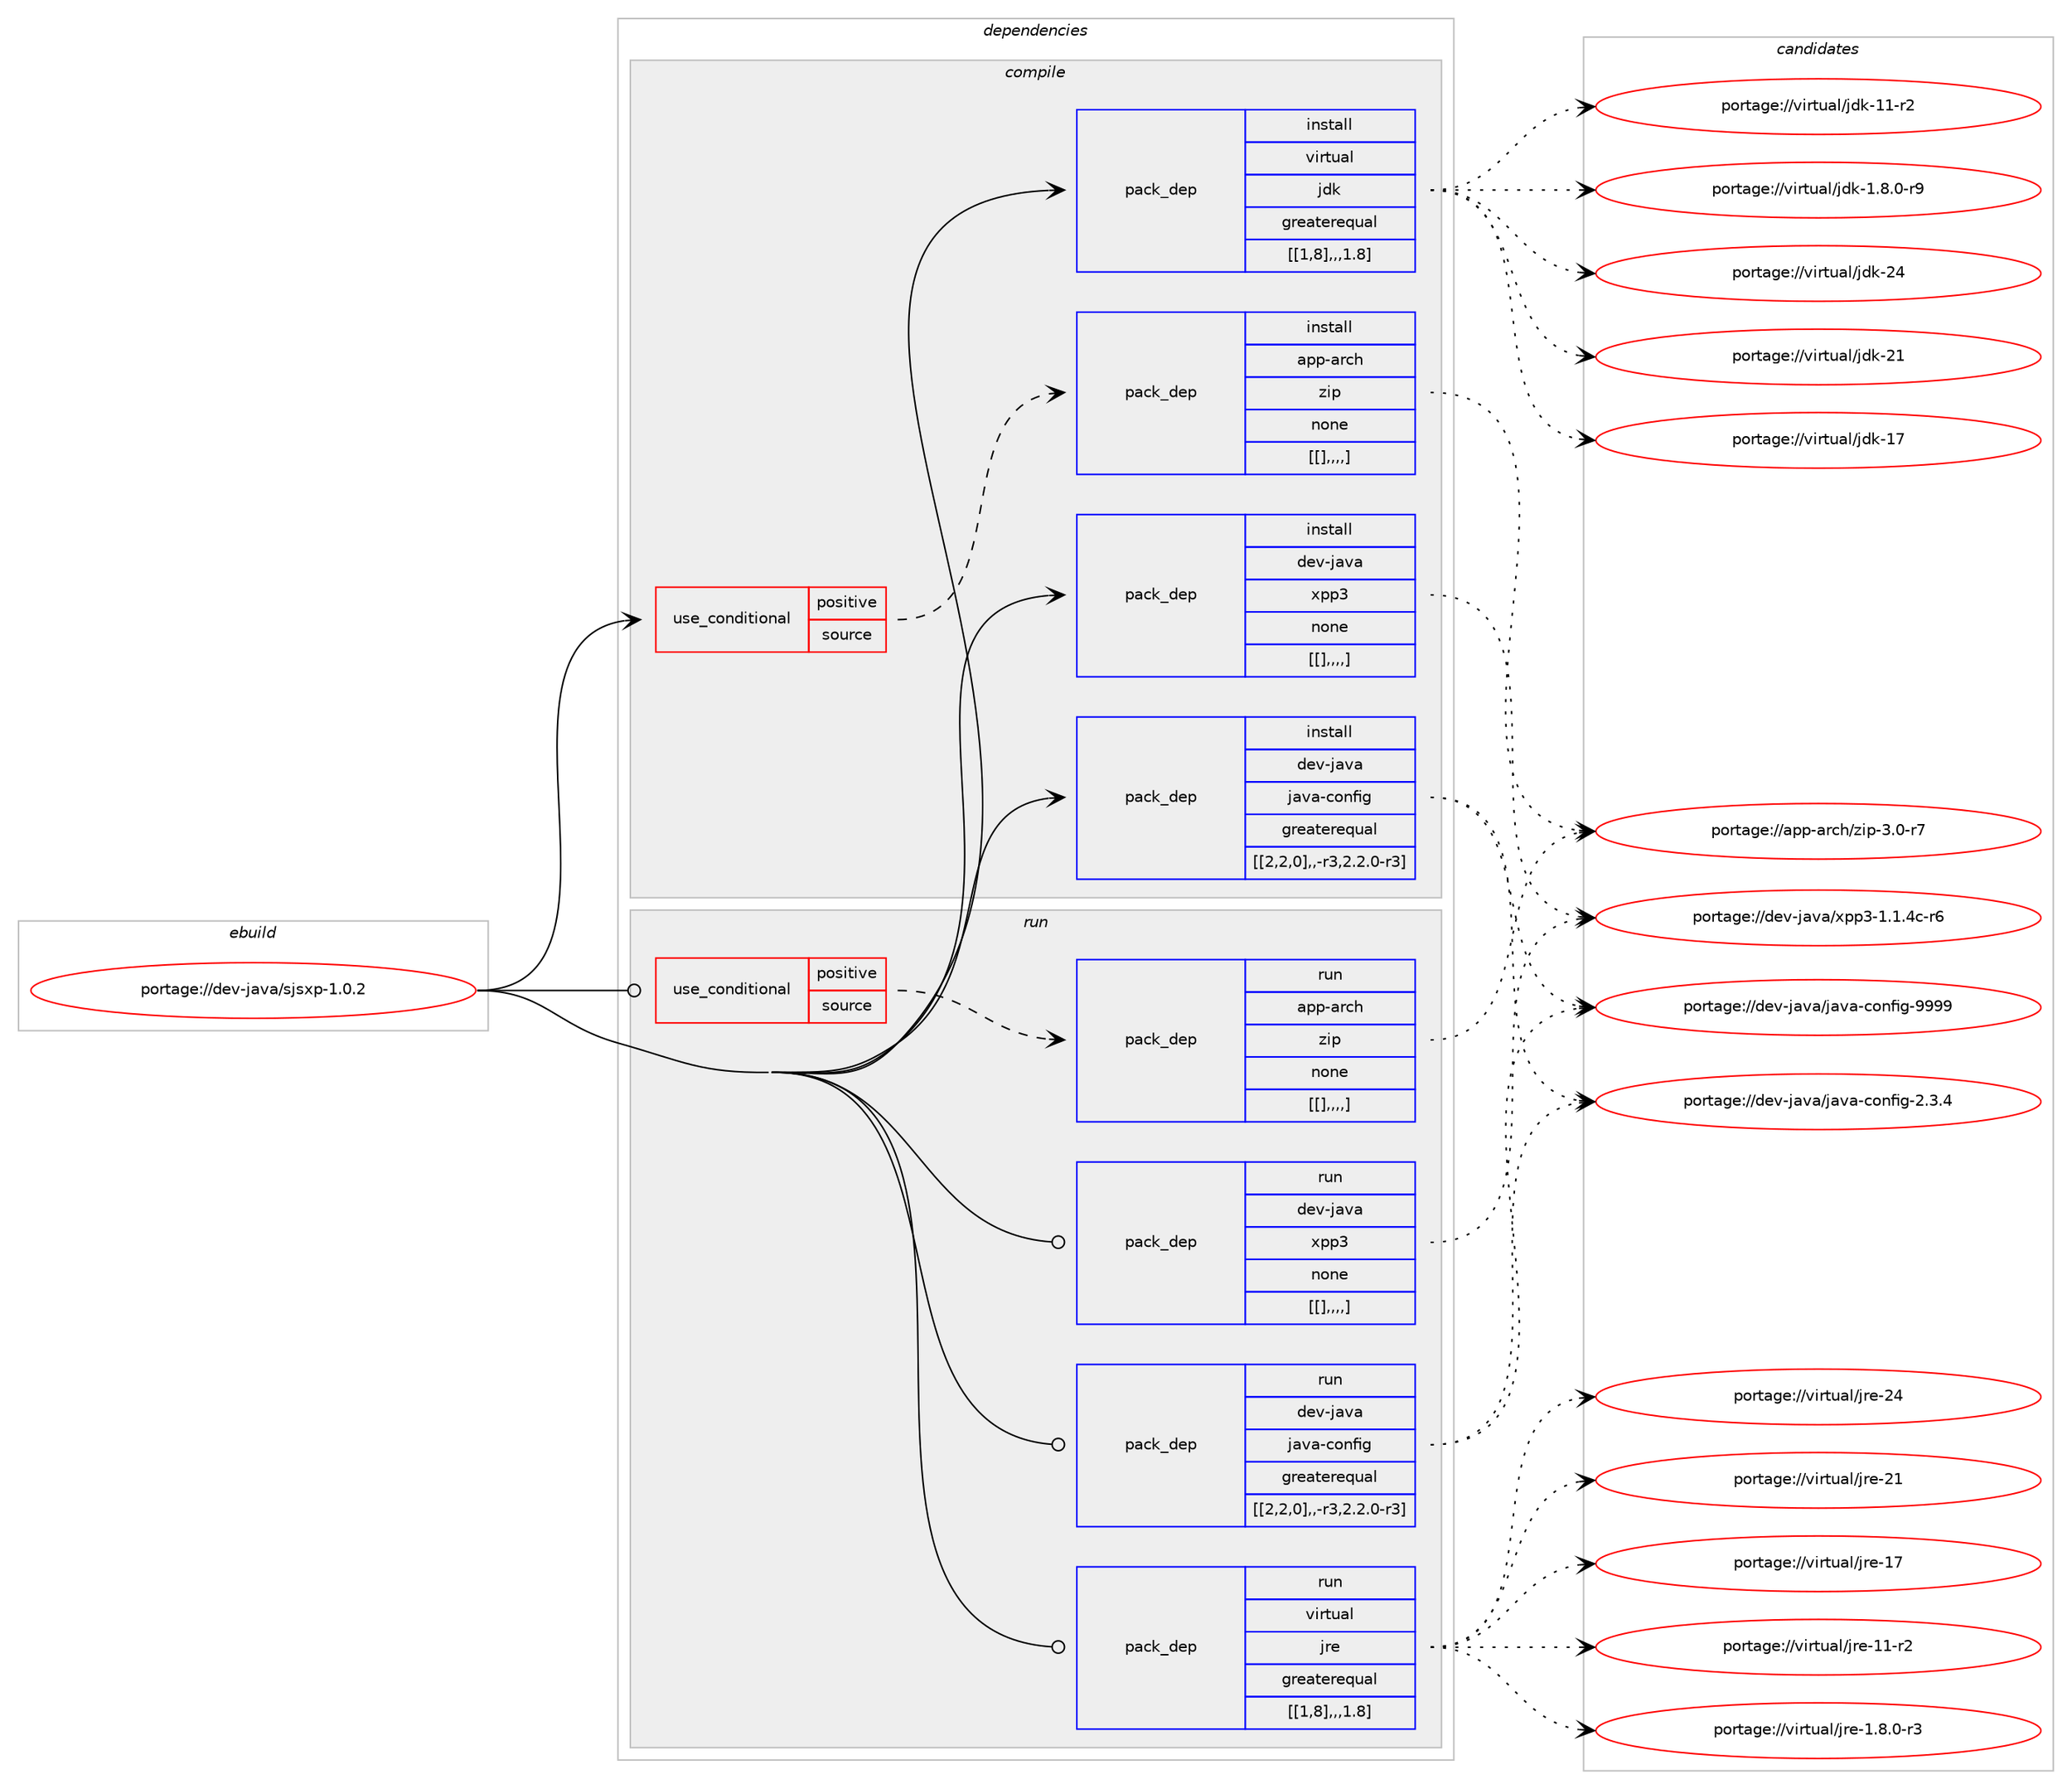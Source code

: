digraph prolog {

# *************
# Graph options
# *************

newrank=true;
concentrate=true;
compound=true;
graph [rankdir=LR,fontname=Helvetica,fontsize=10,ranksep=1.5];#, ranksep=2.5, nodesep=0.2];
edge  [arrowhead=vee];
node  [fontname=Helvetica,fontsize=10];

# **********
# The ebuild
# **********

subgraph cluster_leftcol {
color=gray;
label=<<i>ebuild</i>>;
id [label="portage://dev-java/sjsxp-1.0.2", color=red, width=4, href="../dev-java/sjsxp-1.0.2.svg"];
}

# ****************
# The dependencies
# ****************

subgraph cluster_midcol {
color=gray;
label=<<i>dependencies</i>>;
subgraph cluster_compile {
fillcolor="#eeeeee";
style=filled;
label=<<i>compile</i>>;
subgraph cond22821 {
dependency97609 [label=<<TABLE BORDER="0" CELLBORDER="1" CELLSPACING="0" CELLPADDING="4"><TR><TD ROWSPAN="3" CELLPADDING="10">use_conditional</TD></TR><TR><TD>positive</TD></TR><TR><TD>source</TD></TR></TABLE>>, shape=none, color=red];
subgraph pack73730 {
dependency97610 [label=<<TABLE BORDER="0" CELLBORDER="1" CELLSPACING="0" CELLPADDING="4" WIDTH="220"><TR><TD ROWSPAN="6" CELLPADDING="30">pack_dep</TD></TR><TR><TD WIDTH="110">install</TD></TR><TR><TD>app-arch</TD></TR><TR><TD>zip</TD></TR><TR><TD>none</TD></TR><TR><TD>[[],,,,]</TD></TR></TABLE>>, shape=none, color=blue];
}
dependency97609:e -> dependency97610:w [weight=20,style="dashed",arrowhead="vee"];
}
id:e -> dependency97609:w [weight=20,style="solid",arrowhead="vee"];
subgraph pack73731 {
dependency97611 [label=<<TABLE BORDER="0" CELLBORDER="1" CELLSPACING="0" CELLPADDING="4" WIDTH="220"><TR><TD ROWSPAN="6" CELLPADDING="30">pack_dep</TD></TR><TR><TD WIDTH="110">install</TD></TR><TR><TD>dev-java</TD></TR><TR><TD>java-config</TD></TR><TR><TD>greaterequal</TD></TR><TR><TD>[[2,2,0],,-r3,2.2.0-r3]</TD></TR></TABLE>>, shape=none, color=blue];
}
id:e -> dependency97611:w [weight=20,style="solid",arrowhead="vee"];
subgraph pack73732 {
dependency97612 [label=<<TABLE BORDER="0" CELLBORDER="1" CELLSPACING="0" CELLPADDING="4" WIDTH="220"><TR><TD ROWSPAN="6" CELLPADDING="30">pack_dep</TD></TR><TR><TD WIDTH="110">install</TD></TR><TR><TD>dev-java</TD></TR><TR><TD>xpp3</TD></TR><TR><TD>none</TD></TR><TR><TD>[[],,,,]</TD></TR></TABLE>>, shape=none, color=blue];
}
id:e -> dependency97612:w [weight=20,style="solid",arrowhead="vee"];
subgraph pack73733 {
dependency97613 [label=<<TABLE BORDER="0" CELLBORDER="1" CELLSPACING="0" CELLPADDING="4" WIDTH="220"><TR><TD ROWSPAN="6" CELLPADDING="30">pack_dep</TD></TR><TR><TD WIDTH="110">install</TD></TR><TR><TD>virtual</TD></TR><TR><TD>jdk</TD></TR><TR><TD>greaterequal</TD></TR><TR><TD>[[1,8],,,1.8]</TD></TR></TABLE>>, shape=none, color=blue];
}
id:e -> dependency97613:w [weight=20,style="solid",arrowhead="vee"];
}
subgraph cluster_compileandrun {
fillcolor="#eeeeee";
style=filled;
label=<<i>compile and run</i>>;
}
subgraph cluster_run {
fillcolor="#eeeeee";
style=filled;
label=<<i>run</i>>;
subgraph cond22822 {
dependency97614 [label=<<TABLE BORDER="0" CELLBORDER="1" CELLSPACING="0" CELLPADDING="4"><TR><TD ROWSPAN="3" CELLPADDING="10">use_conditional</TD></TR><TR><TD>positive</TD></TR><TR><TD>source</TD></TR></TABLE>>, shape=none, color=red];
subgraph pack73734 {
dependency97615 [label=<<TABLE BORDER="0" CELLBORDER="1" CELLSPACING="0" CELLPADDING="4" WIDTH="220"><TR><TD ROWSPAN="6" CELLPADDING="30">pack_dep</TD></TR><TR><TD WIDTH="110">run</TD></TR><TR><TD>app-arch</TD></TR><TR><TD>zip</TD></TR><TR><TD>none</TD></TR><TR><TD>[[],,,,]</TD></TR></TABLE>>, shape=none, color=blue];
}
dependency97614:e -> dependency97615:w [weight=20,style="dashed",arrowhead="vee"];
}
id:e -> dependency97614:w [weight=20,style="solid",arrowhead="odot"];
subgraph pack73735 {
dependency97616 [label=<<TABLE BORDER="0" CELLBORDER="1" CELLSPACING="0" CELLPADDING="4" WIDTH="220"><TR><TD ROWSPAN="6" CELLPADDING="30">pack_dep</TD></TR><TR><TD WIDTH="110">run</TD></TR><TR><TD>dev-java</TD></TR><TR><TD>java-config</TD></TR><TR><TD>greaterequal</TD></TR><TR><TD>[[2,2,0],,-r3,2.2.0-r3]</TD></TR></TABLE>>, shape=none, color=blue];
}
id:e -> dependency97616:w [weight=20,style="solid",arrowhead="odot"];
subgraph pack73736 {
dependency97617 [label=<<TABLE BORDER="0" CELLBORDER="1" CELLSPACING="0" CELLPADDING="4" WIDTH="220"><TR><TD ROWSPAN="6" CELLPADDING="30">pack_dep</TD></TR><TR><TD WIDTH="110">run</TD></TR><TR><TD>dev-java</TD></TR><TR><TD>xpp3</TD></TR><TR><TD>none</TD></TR><TR><TD>[[],,,,]</TD></TR></TABLE>>, shape=none, color=blue];
}
id:e -> dependency97617:w [weight=20,style="solid",arrowhead="odot"];
subgraph pack73737 {
dependency97618 [label=<<TABLE BORDER="0" CELLBORDER="1" CELLSPACING="0" CELLPADDING="4" WIDTH="220"><TR><TD ROWSPAN="6" CELLPADDING="30">pack_dep</TD></TR><TR><TD WIDTH="110">run</TD></TR><TR><TD>virtual</TD></TR><TR><TD>jre</TD></TR><TR><TD>greaterequal</TD></TR><TR><TD>[[1,8],,,1.8]</TD></TR></TABLE>>, shape=none, color=blue];
}
id:e -> dependency97618:w [weight=20,style="solid",arrowhead="odot"];
}
}

# **************
# The candidates
# **************

subgraph cluster_choices {
rank=same;
color=gray;
label=<<i>candidates</i>>;

subgraph choice73730 {
color=black;
nodesep=1;
choice9711211245971149910447122105112455146484511455 [label="portage://app-arch/zip-3.0-r7", color=red, width=4,href="../app-arch/zip-3.0-r7.svg"];
dependency97610:e -> choice9711211245971149910447122105112455146484511455:w [style=dotted,weight="100"];
}
subgraph choice73731 {
color=black;
nodesep=1;
choice10010111845106971189747106971189745991111101021051034557575757 [label="portage://dev-java/java-config-9999", color=red, width=4,href="../dev-java/java-config-9999.svg"];
choice1001011184510697118974710697118974599111110102105103455046514652 [label="portage://dev-java/java-config-2.3.4", color=red, width=4,href="../dev-java/java-config-2.3.4.svg"];
dependency97611:e -> choice10010111845106971189747106971189745991111101021051034557575757:w [style=dotted,weight="100"];
dependency97611:e -> choice1001011184510697118974710697118974599111110102105103455046514652:w [style=dotted,weight="100"];
}
subgraph choice73732 {
color=black;
nodesep=1;
choice1001011184510697118974712011211251454946494652994511454 [label="portage://dev-java/xpp3-1.1.4c-r6", color=red, width=4,href="../dev-java/xpp3-1.1.4c-r6.svg"];
dependency97612:e -> choice1001011184510697118974712011211251454946494652994511454:w [style=dotted,weight="100"];
}
subgraph choice73733 {
color=black;
nodesep=1;
choice1181051141161179710847106100107455052 [label="portage://virtual/jdk-24", color=red, width=4,href="../virtual/jdk-24.svg"];
choice1181051141161179710847106100107455049 [label="portage://virtual/jdk-21", color=red, width=4,href="../virtual/jdk-21.svg"];
choice1181051141161179710847106100107454955 [label="portage://virtual/jdk-17", color=red, width=4,href="../virtual/jdk-17.svg"];
choice11810511411611797108471061001074549494511450 [label="portage://virtual/jdk-11-r2", color=red, width=4,href="../virtual/jdk-11-r2.svg"];
choice11810511411611797108471061001074549465646484511457 [label="portage://virtual/jdk-1.8.0-r9", color=red, width=4,href="../virtual/jdk-1.8.0-r9.svg"];
dependency97613:e -> choice1181051141161179710847106100107455052:w [style=dotted,weight="100"];
dependency97613:e -> choice1181051141161179710847106100107455049:w [style=dotted,weight="100"];
dependency97613:e -> choice1181051141161179710847106100107454955:w [style=dotted,weight="100"];
dependency97613:e -> choice11810511411611797108471061001074549494511450:w [style=dotted,weight="100"];
dependency97613:e -> choice11810511411611797108471061001074549465646484511457:w [style=dotted,weight="100"];
}
subgraph choice73734 {
color=black;
nodesep=1;
choice9711211245971149910447122105112455146484511455 [label="portage://app-arch/zip-3.0-r7", color=red, width=4,href="../app-arch/zip-3.0-r7.svg"];
dependency97615:e -> choice9711211245971149910447122105112455146484511455:w [style=dotted,weight="100"];
}
subgraph choice73735 {
color=black;
nodesep=1;
choice10010111845106971189747106971189745991111101021051034557575757 [label="portage://dev-java/java-config-9999", color=red, width=4,href="../dev-java/java-config-9999.svg"];
choice1001011184510697118974710697118974599111110102105103455046514652 [label="portage://dev-java/java-config-2.3.4", color=red, width=4,href="../dev-java/java-config-2.3.4.svg"];
dependency97616:e -> choice10010111845106971189747106971189745991111101021051034557575757:w [style=dotted,weight="100"];
dependency97616:e -> choice1001011184510697118974710697118974599111110102105103455046514652:w [style=dotted,weight="100"];
}
subgraph choice73736 {
color=black;
nodesep=1;
choice1001011184510697118974712011211251454946494652994511454 [label="portage://dev-java/xpp3-1.1.4c-r6", color=red, width=4,href="../dev-java/xpp3-1.1.4c-r6.svg"];
dependency97617:e -> choice1001011184510697118974712011211251454946494652994511454:w [style=dotted,weight="100"];
}
subgraph choice73737 {
color=black;
nodesep=1;
choice1181051141161179710847106114101455052 [label="portage://virtual/jre-24", color=red, width=4,href="../virtual/jre-24.svg"];
choice1181051141161179710847106114101455049 [label="portage://virtual/jre-21", color=red, width=4,href="../virtual/jre-21.svg"];
choice1181051141161179710847106114101454955 [label="portage://virtual/jre-17", color=red, width=4,href="../virtual/jre-17.svg"];
choice11810511411611797108471061141014549494511450 [label="portage://virtual/jre-11-r2", color=red, width=4,href="../virtual/jre-11-r2.svg"];
choice11810511411611797108471061141014549465646484511451 [label="portage://virtual/jre-1.8.0-r3", color=red, width=4,href="../virtual/jre-1.8.0-r3.svg"];
dependency97618:e -> choice1181051141161179710847106114101455052:w [style=dotted,weight="100"];
dependency97618:e -> choice1181051141161179710847106114101455049:w [style=dotted,weight="100"];
dependency97618:e -> choice1181051141161179710847106114101454955:w [style=dotted,weight="100"];
dependency97618:e -> choice11810511411611797108471061141014549494511450:w [style=dotted,weight="100"];
dependency97618:e -> choice11810511411611797108471061141014549465646484511451:w [style=dotted,weight="100"];
}
}

}

